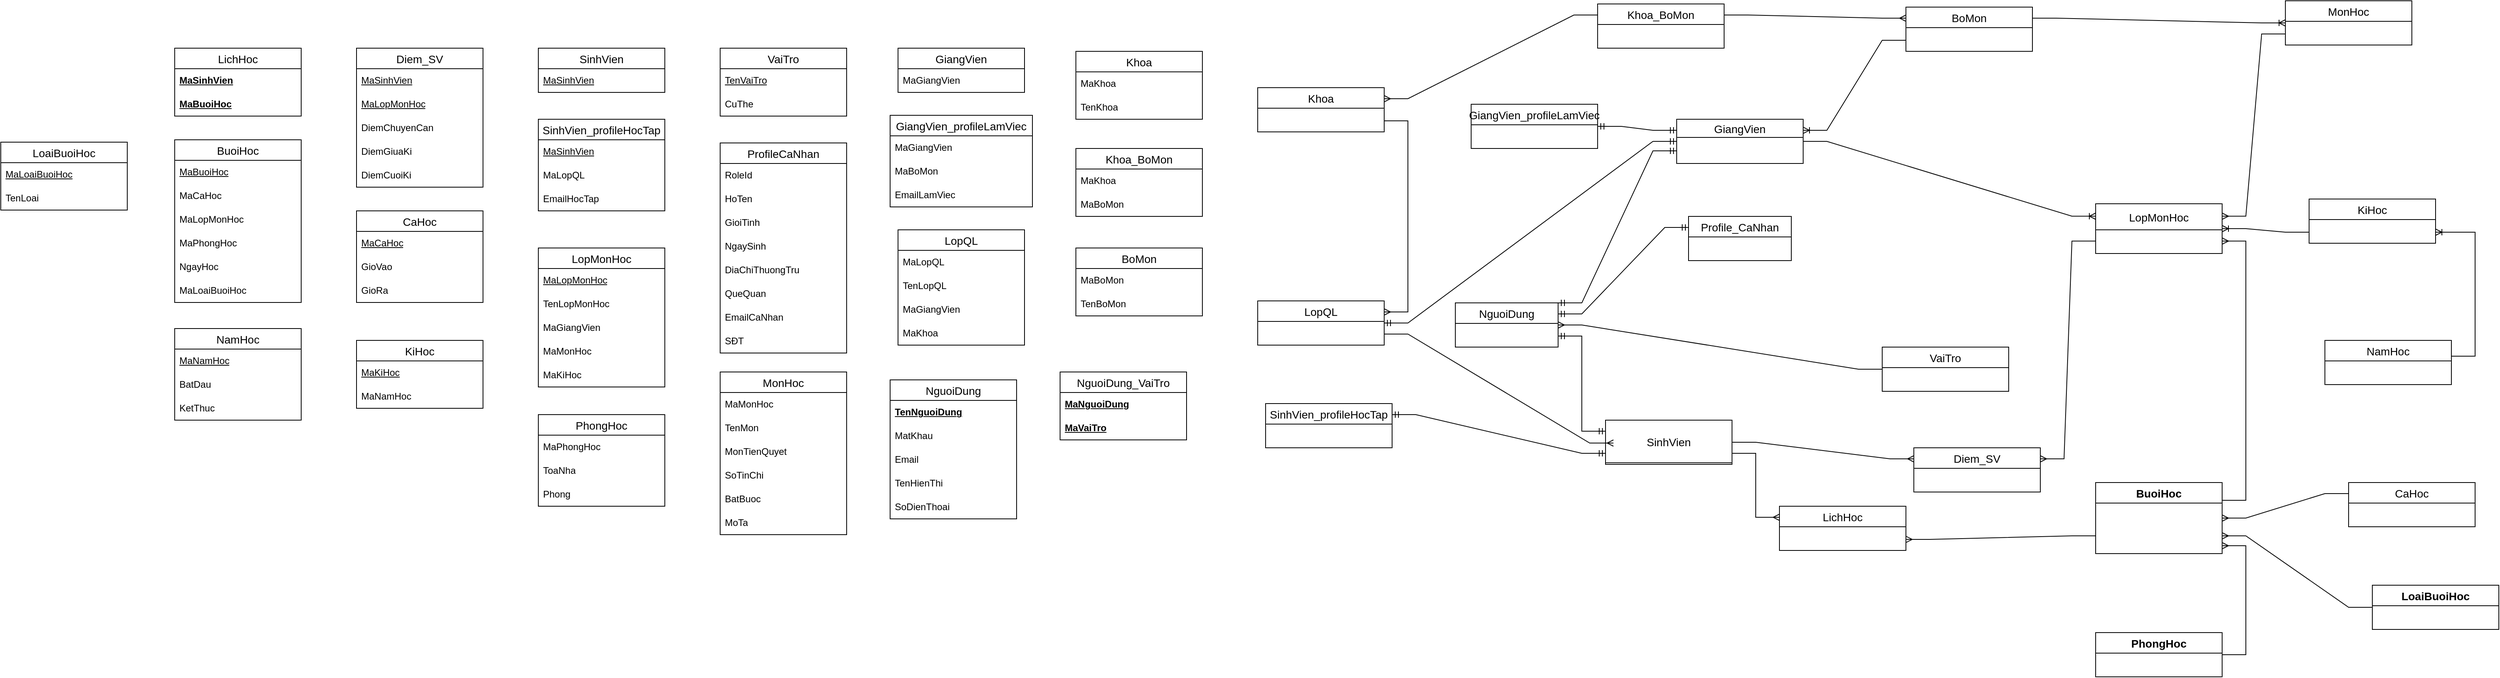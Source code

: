 <mxfile>
    <diagram id="gpmllDQAspMKqXwLJ95X" name="Trang-1">
        <mxGraphModel dx="3008" dy="920" grid="1" gridSize="10" guides="1" tooltips="1" connect="1" arrows="1" fold="1" page="0" pageScale="1" pageWidth="827" pageHeight="583" background="none" math="0" shadow="0">
            <root>
                <mxCell id="0"/>
                <mxCell id="1" parent="0"/>
                <mxCell id="4SsZMgTLxZ8O10cW9mSe-1" value="SinhVien" style="swimlane;fontStyle=0;childLayout=stackLayout;horizontal=1;startSize=54;horizontalStack=0;resizeParent=1;resizeParentMax=0;resizeLast=0;collapsible=1;marginBottom=0;align=center;fontSize=14;" parent="1" vertex="1">
                    <mxGeometry x="450" y="291" width="160" height="56" as="geometry"/>
                </mxCell>
                <mxCell id="4SsZMgTLxZ8O10cW9mSe-5" value="LopQL" style="swimlane;fontStyle=0;childLayout=stackLayout;horizontal=1;startSize=26;horizontalStack=0;resizeParent=1;resizeParentMax=0;resizeLast=0;collapsible=1;marginBottom=0;align=center;fontSize=14;" parent="1" vertex="1">
                    <mxGeometry x="10" y="140" width="160" height="56" as="geometry"/>
                </mxCell>
                <mxCell id="4SsZMgTLxZ8O10cW9mSe-17" value="GiangVien" style="swimlane;fontStyle=0;childLayout=stackLayout;horizontal=1;startSize=23;horizontalStack=0;resizeParent=1;resizeParentMax=0;resizeLast=0;collapsible=1;marginBottom=0;align=center;fontSize=14;" parent="1" vertex="1">
                    <mxGeometry x="540" y="-90" width="160" height="56" as="geometry"/>
                </mxCell>
                <mxCell id="4SsZMgTLxZ8O10cW9mSe-29" value="MonHoc" style="swimlane;fontStyle=0;childLayout=stackLayout;horizontal=1;startSize=26;horizontalStack=0;resizeParent=1;resizeParentMax=0;resizeLast=0;collapsible=1;marginBottom=0;align=center;fontSize=14;" parent="1" vertex="1">
                    <mxGeometry x="1310" y="-240" width="160" height="56" as="geometry"/>
                </mxCell>
                <mxCell id="4SsZMgTLxZ8O10cW9mSe-33" value="Khoa" style="swimlane;fontStyle=0;childLayout=stackLayout;horizontal=1;startSize=26;horizontalStack=0;resizeParent=1;resizeParentMax=0;resizeLast=0;collapsible=1;marginBottom=0;align=center;fontSize=14;" parent="1" vertex="1">
                    <mxGeometry x="10" y="-130" width="160" height="56" as="geometry"/>
                </mxCell>
                <mxCell id="4SsZMgTLxZ8O10cW9mSe-55" value="" style="edgeStyle=entityRelationEdgeStyle;fontSize=12;html=1;endArrow=ERmany;rounded=0;exitX=1;exitY=0.75;exitDx=0;exitDy=0;" parent="1" source="4SsZMgTLxZ8O10cW9mSe-5" edge="1">
                    <mxGeometry width="100" height="100" relative="1" as="geometry">
                        <mxPoint x="630" y="610" as="sourcePoint"/>
                        <mxPoint x="460" y="320" as="targetPoint"/>
                    </mxGeometry>
                </mxCell>
                <mxCell id="4SsZMgTLxZ8O10cW9mSe-57" value="" style="edgeStyle=entityRelationEdgeStyle;fontSize=12;html=1;endArrow=ERmany;rounded=0;entryX=1;entryY=0.25;entryDx=0;entryDy=0;exitX=1;exitY=0.75;exitDx=0;exitDy=0;" parent="1" source="4SsZMgTLxZ8O10cW9mSe-33" target="4SsZMgTLxZ8O10cW9mSe-5" edge="1">
                    <mxGeometry width="100" height="100" relative="1" as="geometry">
                        <mxPoint x="310" y="-60" as="sourcePoint"/>
                        <mxPoint x="160" y="140" as="targetPoint"/>
                    </mxGeometry>
                </mxCell>
                <mxCell id="4SsZMgTLxZ8O10cW9mSe-60" value="" style="edgeStyle=entityRelationEdgeStyle;fontSize=12;html=1;endArrow=ERmany;startArrow=none;rounded=0;exitX=0;exitY=0.75;exitDx=0;exitDy=0;entryX=1;entryY=0.25;entryDx=0;entryDy=0;" parent="1" source="4SsZMgTLxZ8O10cW9mSe-25" target="4SsZMgTLxZ8O10cW9mSe-13" edge="1">
                    <mxGeometry width="100" height="100" relative="1" as="geometry">
                        <mxPoint x="1250" y="115" as="sourcePoint"/>
                        <mxPoint x="1200" y="65" as="targetPoint"/>
                    </mxGeometry>
                </mxCell>
                <mxCell id="4SsZMgTLxZ8O10cW9mSe-13" value="Diem_SV" style="swimlane;fontStyle=0;childLayout=stackLayout;horizontal=1;startSize=26;horizontalStack=0;resizeParent=1;resizeParentMax=0;resizeLast=0;collapsible=1;marginBottom=0;align=center;fontSize=14;" parent="1" vertex="1">
                    <mxGeometry x="840" y="326" width="160" height="56" as="geometry"/>
                </mxCell>
                <mxCell id="4SsZMgTLxZ8O10cW9mSe-61" value="" style="edgeStyle=entityRelationEdgeStyle;fontSize=12;html=1;endArrow=none;startArrow=ERmany;rounded=0;entryX=1;entryY=0.5;entryDx=0;entryDy=0;exitX=0;exitY=0.25;exitDx=0;exitDy=0;" parent="1" source="4SsZMgTLxZ8O10cW9mSe-13" target="4SsZMgTLxZ8O10cW9mSe-1" edge="1">
                    <mxGeometry width="100" height="100" relative="1" as="geometry">
                        <mxPoint x="830" y="170" as="sourcePoint"/>
                        <mxPoint x="840" y="260" as="targetPoint"/>
                    </mxGeometry>
                </mxCell>
                <mxCell id="4SsZMgTLxZ8O10cW9mSe-25" value="LopMonHoc" style="swimlane;fontStyle=0;childLayout=stackLayout;horizontal=1;startSize=33;horizontalStack=0;resizeParent=1;resizeParentMax=0;resizeLast=0;collapsible=1;marginBottom=0;align=center;fontSize=14;" parent="1" vertex="1">
                    <mxGeometry x="1070" y="17" width="160" height="63" as="geometry"/>
                </mxCell>
                <mxCell id="IPNd9HAaYlTSPgfFk1F9-12" value="" style="edgeStyle=entityRelationEdgeStyle;fontSize=12;html=1;endArrow=ERmany;rounded=0;entryX=1;entryY=0.25;entryDx=0;entryDy=0;exitX=0;exitY=0.75;exitDx=0;exitDy=0;" parent="1" source="4SsZMgTLxZ8O10cW9mSe-29" target="4SsZMgTLxZ8O10cW9mSe-25" edge="1">
                    <mxGeometry width="100" height="100" relative="1" as="geometry">
                        <mxPoint x="1330" y="-35" as="sourcePoint"/>
                        <mxPoint x="700" y="387" as="targetPoint"/>
                    </mxGeometry>
                </mxCell>
                <mxCell id="OzTD0nl0_n_8iIr1YIXg-2" value="" style="edgeStyle=entityRelationEdgeStyle;fontSize=12;html=1;endArrow=ERmandOne;startArrow=ERmandOne;rounded=0;entryX=0;entryY=0.5;entryDx=0;entryDy=0;exitX=1;exitY=0.5;exitDx=0;exitDy=0;" parent="1" source="4SsZMgTLxZ8O10cW9mSe-5" target="4SsZMgTLxZ8O10cW9mSe-17" edge="1">
                    <mxGeometry width="100" height="100" relative="1" as="geometry">
                        <mxPoint x="670" y="190" as="sourcePoint"/>
                        <mxPoint x="770" y="90" as="targetPoint"/>
                    </mxGeometry>
                </mxCell>
                <mxCell id="OzTD0nl0_n_8iIr1YIXg-5" value="" style="edgeStyle=entityRelationEdgeStyle;fontSize=12;html=1;endArrow=ERmany;rounded=0;exitX=0;exitY=0.25;exitDx=0;exitDy=0;entryX=1;entryY=0.25;entryDx=0;entryDy=0;" parent="1" source="6" target="4SsZMgTLxZ8O10cW9mSe-33" edge="1">
                    <mxGeometry width="100" height="100" relative="1" as="geometry">
                        <mxPoint x="800" y="-46" as="sourcePoint"/>
                        <mxPoint x="400" y="-150" as="targetPoint"/>
                    </mxGeometry>
                </mxCell>
                <mxCell id="2" value="BoMon" style="swimlane;fontStyle=0;childLayout=stackLayout;horizontal=1;startSize=26;horizontalStack=0;resizeParent=1;resizeParentMax=0;resizeLast=0;collapsible=1;marginBottom=0;align=center;fontSize=14;" parent="1" vertex="1">
                    <mxGeometry x="830" y="-232" width="160" height="56" as="geometry"/>
                </mxCell>
                <mxCell id="3" value="" style="edgeStyle=entityRelationEdgeStyle;fontSize=12;html=1;endArrow=ERoneToMany;rounded=0;entryX=1;entryY=0.25;entryDx=0;entryDy=0;exitX=0;exitY=0.75;exitDx=0;exitDy=0;" parent="1" source="2" target="4SsZMgTLxZ8O10cW9mSe-17" edge="1">
                    <mxGeometry width="100" height="100" relative="1" as="geometry">
                        <mxPoint x="340" y="-82" as="sourcePoint"/>
                        <mxPoint x="640" y="118" as="targetPoint"/>
                    </mxGeometry>
                </mxCell>
                <mxCell id="4" value="" style="edgeStyle=entityRelationEdgeStyle;fontSize=12;html=1;endArrow=ERoneToMany;rounded=0;entryX=0;entryY=0.5;entryDx=0;entryDy=0;exitX=1;exitY=0.25;exitDx=0;exitDy=0;" parent="1" source="2" target="4SsZMgTLxZ8O10cW9mSe-29" edge="1">
                    <mxGeometry width="100" height="100" relative="1" as="geometry">
                        <mxPoint x="860" y="11" as="sourcePoint"/>
                        <mxPoint x="860" y="123" as="targetPoint"/>
                    </mxGeometry>
                </mxCell>
                <mxCell id="5" value="" style="edgeStyle=entityRelationEdgeStyle;fontSize=12;html=1;endArrow=ERoneToMany;rounded=0;entryX=0;entryY=0.25;entryDx=0;entryDy=0;exitX=1;exitY=0.5;exitDx=0;exitDy=0;" parent="1" source="4SsZMgTLxZ8O10cW9mSe-17" target="4SsZMgTLxZ8O10cW9mSe-25" edge="1">
                    <mxGeometry width="100" height="100" relative="1" as="geometry">
                        <mxPoint x="610" y="38" as="sourcePoint"/>
                        <mxPoint x="800" y="118" as="targetPoint"/>
                    </mxGeometry>
                </mxCell>
                <mxCell id="6" value="Khoa_BoMon" style="swimlane;fontStyle=0;childLayout=stackLayout;horizontal=1;startSize=26;horizontalStack=0;resizeParent=1;resizeParentMax=0;resizeLast=0;collapsible=1;marginBottom=0;align=center;fontSize=14;" parent="1" vertex="1">
                    <mxGeometry x="440" y="-236" width="160" height="56" as="geometry"/>
                </mxCell>
                <mxCell id="7" value="" style="edgeStyle=entityRelationEdgeStyle;fontSize=12;html=1;endArrow=ERmany;rounded=0;exitX=1;exitY=0.25;exitDx=0;exitDy=0;entryX=0;entryY=0.25;entryDx=0;entryDy=0;" parent="1" source="6" target="2" edge="1">
                    <mxGeometry width="100" height="100" relative="1" as="geometry">
                        <mxPoint x="430" y="-90" as="sourcePoint"/>
                        <mxPoint x="340" y="-96" as="targetPoint"/>
                    </mxGeometry>
                </mxCell>
                <mxCell id="DqWMti0CWNS_tlZsJM5I-10" value="Khoa" style="swimlane;fontStyle=0;childLayout=stackLayout;horizontal=1;startSize=26;horizontalStack=0;resizeParent=1;resizeParentMax=0;resizeLast=0;collapsible=1;marginBottom=0;align=center;fontSize=14;" parent="1" vertex="1">
                    <mxGeometry x="-220" y="-176" width="160" height="86" as="geometry"/>
                </mxCell>
                <mxCell id="DqWMti0CWNS_tlZsJM5I-14" value="MaKhoa" style="text;strokeColor=none;fillColor=none;align=left;verticalAlign=middle;spacingLeft=4;spacingRight=4;overflow=hidden;points=[[0,0.5],[1,0.5]];portConstraint=eastwest;rotatable=0;whiteSpace=wrap;html=1;" parent="DqWMti0CWNS_tlZsJM5I-10" vertex="1">
                    <mxGeometry y="26" width="160" height="30" as="geometry"/>
                </mxCell>
                <mxCell id="DqWMti0CWNS_tlZsJM5I-17" value="TenKhoa" style="text;strokeColor=none;fillColor=none;align=left;verticalAlign=middle;spacingLeft=4;spacingRight=4;overflow=hidden;points=[[0,0.5],[1,0.5]];portConstraint=eastwest;rotatable=0;whiteSpace=wrap;html=1;" parent="DqWMti0CWNS_tlZsJM5I-10" vertex="1">
                    <mxGeometry y="56" width="160" height="30" as="geometry"/>
                </mxCell>
                <mxCell id="DqWMti0CWNS_tlZsJM5I-18" value="LopQL" style="swimlane;fontStyle=0;childLayout=stackLayout;horizontal=1;startSize=26;horizontalStack=0;resizeParent=1;resizeParentMax=0;resizeLast=0;collapsible=1;marginBottom=0;align=center;fontSize=14;" parent="1" vertex="1">
                    <mxGeometry x="-445" y="50" width="160" height="146" as="geometry"/>
                </mxCell>
                <mxCell id="DqWMti0CWNS_tlZsJM5I-23" value="MaLopQL" style="text;strokeColor=none;fillColor=none;align=left;verticalAlign=middle;spacingLeft=4;spacingRight=4;overflow=hidden;points=[[0,0.5],[1,0.5]];portConstraint=eastwest;rotatable=0;whiteSpace=wrap;html=1;" parent="DqWMti0CWNS_tlZsJM5I-18" vertex="1">
                    <mxGeometry y="26" width="160" height="30" as="geometry"/>
                </mxCell>
                <mxCell id="DqWMti0CWNS_tlZsJM5I-22" value="TenLopQL" style="text;strokeColor=none;fillColor=none;align=left;verticalAlign=middle;spacingLeft=4;spacingRight=4;overflow=hidden;points=[[0,0.5],[1,0.5]];portConstraint=eastwest;rotatable=0;whiteSpace=wrap;html=1;" parent="DqWMti0CWNS_tlZsJM5I-18" vertex="1">
                    <mxGeometry y="56" width="160" height="30" as="geometry"/>
                </mxCell>
                <mxCell id="DqWMti0CWNS_tlZsJM5I-21" value="MaGiangVien" style="text;strokeColor=none;fillColor=none;align=left;verticalAlign=middle;spacingLeft=4;spacingRight=4;overflow=hidden;points=[[0,0.5],[1,0.5]];portConstraint=eastwest;rotatable=0;whiteSpace=wrap;html=1;" parent="DqWMti0CWNS_tlZsJM5I-18" vertex="1">
                    <mxGeometry y="86" width="160" height="30" as="geometry"/>
                </mxCell>
                <mxCell id="DqWMti0CWNS_tlZsJM5I-20" value="MaKhoa" style="text;strokeColor=none;fillColor=none;align=left;verticalAlign=middle;spacingLeft=4;spacingRight=4;overflow=hidden;points=[[0,0.5],[1,0.5]];portConstraint=eastwest;rotatable=0;whiteSpace=wrap;html=1;" parent="DqWMti0CWNS_tlZsJM5I-18" vertex="1">
                    <mxGeometry y="116" width="160" height="30" as="geometry"/>
                </mxCell>
                <mxCell id="DqWMti0CWNS_tlZsJM5I-24" value="GiangVien" style="swimlane;fontStyle=0;childLayout=stackLayout;horizontal=1;startSize=26;horizontalStack=0;resizeParent=1;resizeParentMax=0;resizeLast=0;collapsible=1;marginBottom=0;align=center;fontSize=14;" parent="1" vertex="1">
                    <mxGeometry x="-445" y="-180" width="160" height="56" as="geometry"/>
                </mxCell>
                <mxCell id="DqWMti0CWNS_tlZsJM5I-19" value="MaGiangVien" style="text;strokeColor=none;fillColor=none;align=left;verticalAlign=middle;spacingLeft=4;spacingRight=4;overflow=hidden;points=[[0,0.5],[1,0.5]];portConstraint=eastwest;rotatable=0;whiteSpace=wrap;html=1;" parent="DqWMti0CWNS_tlZsJM5I-24" vertex="1">
                    <mxGeometry y="26" width="160" height="30" as="geometry"/>
                </mxCell>
                <mxCell id="DqWMti0CWNS_tlZsJM5I-35" value="GiangVien_profileLamViec" style="swimlane;fontStyle=0;childLayout=stackLayout;horizontal=1;startSize=26;horizontalStack=0;resizeParent=1;resizeParentMax=0;resizeLast=0;collapsible=1;marginBottom=0;align=center;fontSize=14;" parent="1" vertex="1">
                    <mxGeometry x="-455" y="-95" width="180" height="116" as="geometry"/>
                </mxCell>
                <mxCell id="DqWMti0CWNS_tlZsJM5I-36" value="MaGiangVien" style="text;strokeColor=none;fillColor=none;align=left;verticalAlign=middle;spacingLeft=4;spacingRight=4;overflow=hidden;points=[[0,0.5],[1,0.5]];portConstraint=eastwest;rotatable=0;whiteSpace=wrap;html=1;" parent="DqWMti0CWNS_tlZsJM5I-35" vertex="1">
                    <mxGeometry y="26" width="180" height="30" as="geometry"/>
                </mxCell>
                <mxCell id="DqWMti0CWNS_tlZsJM5I-41" value="MaBoMon" style="text;strokeColor=none;fillColor=none;align=left;verticalAlign=middle;spacingLeft=4;spacingRight=4;overflow=hidden;points=[[0,0.5],[1,0.5]];portConstraint=eastwest;rotatable=0;whiteSpace=wrap;html=1;" parent="DqWMti0CWNS_tlZsJM5I-35" vertex="1">
                    <mxGeometry y="56" width="180" height="30" as="geometry"/>
                </mxCell>
                <mxCell id="DqWMti0CWNS_tlZsJM5I-69" value="EmailLamViec" style="text;strokeColor=none;fillColor=none;align=left;verticalAlign=middle;spacingLeft=4;spacingRight=4;overflow=hidden;points=[[0,0.5],[1,0.5]];portConstraint=eastwest;rotatable=0;whiteSpace=wrap;html=1;" parent="DqWMti0CWNS_tlZsJM5I-35" vertex="1">
                    <mxGeometry y="86" width="180" height="30" as="geometry"/>
                </mxCell>
                <mxCell id="DqWMti0CWNS_tlZsJM5I-42" value="Khoa_BoMon" style="swimlane;fontStyle=0;childLayout=stackLayout;horizontal=1;startSize=26;horizontalStack=0;resizeParent=1;resizeParentMax=0;resizeLast=0;collapsible=1;marginBottom=0;align=center;fontSize=14;" parent="1" vertex="1">
                    <mxGeometry x="-220" y="-53" width="160" height="86" as="geometry"/>
                </mxCell>
                <mxCell id="DqWMti0CWNS_tlZsJM5I-26" value="MaKhoa" style="text;strokeColor=none;fillColor=none;align=left;verticalAlign=middle;spacingLeft=4;spacingRight=4;overflow=hidden;points=[[0,0.5],[1,0.5]];portConstraint=eastwest;rotatable=0;whiteSpace=wrap;html=1;" parent="DqWMti0CWNS_tlZsJM5I-42" vertex="1">
                    <mxGeometry y="26" width="160" height="30" as="geometry"/>
                </mxCell>
                <mxCell id="DqWMti0CWNS_tlZsJM5I-40" value="MaBoMon" style="text;strokeColor=none;fillColor=none;align=left;verticalAlign=middle;spacingLeft=4;spacingRight=4;overflow=hidden;points=[[0,0.5],[1,0.5]];portConstraint=eastwest;rotatable=0;whiteSpace=wrap;html=1;" parent="DqWMti0CWNS_tlZsJM5I-42" vertex="1">
                    <mxGeometry y="56" width="160" height="30" as="geometry"/>
                </mxCell>
                <mxCell id="DqWMti0CWNS_tlZsJM5I-43" value="SinhVien" style="swimlane;fontStyle=0;childLayout=stackLayout;horizontal=1;startSize=26;horizontalStack=0;resizeParent=1;resizeParentMax=0;resizeLast=0;collapsible=1;marginBottom=0;align=center;fontSize=14;" parent="1" vertex="1">
                    <mxGeometry x="-900" y="-180" width="160" height="56" as="geometry"/>
                </mxCell>
                <mxCell id="DqWMti0CWNS_tlZsJM5I-64" value="&lt;u&gt;MaSinhVien&lt;/u&gt;" style="text;strokeColor=none;fillColor=none;align=left;verticalAlign=middle;spacingLeft=4;spacingRight=4;overflow=hidden;points=[[0,0.5],[1,0.5]];portConstraint=eastwest;rotatable=0;whiteSpace=wrap;html=1;" parent="DqWMti0CWNS_tlZsJM5I-43" vertex="1">
                    <mxGeometry y="26" width="160" height="30" as="geometry"/>
                </mxCell>
                <mxCell id="DqWMti0CWNS_tlZsJM5I-45" value="SinhVien_profileHocTap" style="swimlane;fontStyle=0;childLayout=stackLayout;horizontal=1;startSize=26;horizontalStack=0;resizeParent=1;resizeParentMax=0;resizeLast=0;collapsible=1;marginBottom=0;align=center;fontSize=14;" parent="1" vertex="1">
                    <mxGeometry x="20" y="270" width="160" height="56" as="geometry"/>
                </mxCell>
                <mxCell id="DqWMti0CWNS_tlZsJM5I-46" value="ProfileCaNhan" style="swimlane;fontStyle=0;childLayout=stackLayout;horizontal=1;startSize=26;horizontalStack=0;resizeParent=1;resizeParentMax=0;resizeLast=0;collapsible=1;marginBottom=0;align=center;fontSize=14;" parent="1" vertex="1">
                    <mxGeometry x="-670" y="-60" width="160" height="266" as="geometry"/>
                </mxCell>
                <mxCell id="DqWMti0CWNS_tlZsJM5I-39" value="RoleId" style="text;strokeColor=none;fillColor=none;align=left;verticalAlign=middle;spacingLeft=4;spacingRight=4;overflow=hidden;points=[[0,0.5],[1,0.5]];portConstraint=eastwest;rotatable=0;whiteSpace=wrap;html=1;" parent="DqWMti0CWNS_tlZsJM5I-46" vertex="1">
                    <mxGeometry y="26" width="160" height="30" as="geometry"/>
                </mxCell>
                <mxCell id="DqWMti0CWNS_tlZsJM5I-38" value="HoTen" style="text;strokeColor=none;fillColor=none;align=left;verticalAlign=middle;spacingLeft=4;spacingRight=4;overflow=hidden;points=[[0,0.5],[1,0.5]];portConstraint=eastwest;rotatable=0;whiteSpace=wrap;html=1;" parent="DqWMti0CWNS_tlZsJM5I-46" vertex="1">
                    <mxGeometry y="56" width="160" height="30" as="geometry"/>
                </mxCell>
                <mxCell id="DqWMti0CWNS_tlZsJM5I-37" value="GioiTinh" style="text;strokeColor=none;fillColor=none;align=left;verticalAlign=middle;spacingLeft=4;spacingRight=4;overflow=hidden;points=[[0,0.5],[1,0.5]];portConstraint=eastwest;rotatable=0;whiteSpace=wrap;html=1;" parent="DqWMti0CWNS_tlZsJM5I-46" vertex="1">
                    <mxGeometry y="86" width="160" height="30" as="geometry"/>
                </mxCell>
                <mxCell id="DqWMti0CWNS_tlZsJM5I-60" value="NgaySinh" style="text;strokeColor=none;fillColor=none;align=left;verticalAlign=middle;spacingLeft=4;spacingRight=4;overflow=hidden;points=[[0,0.5],[1,0.5]];portConstraint=eastwest;rotatable=0;whiteSpace=wrap;html=1;" parent="DqWMti0CWNS_tlZsJM5I-46" vertex="1">
                    <mxGeometry y="116" width="160" height="30" as="geometry"/>
                </mxCell>
                <mxCell id="DqWMti0CWNS_tlZsJM5I-65" value="DiaChiThuongTru" style="text;strokeColor=none;fillColor=none;align=left;verticalAlign=middle;spacingLeft=4;spacingRight=4;overflow=hidden;points=[[0,0.5],[1,0.5]];portConstraint=eastwest;rotatable=0;whiteSpace=wrap;html=1;" parent="DqWMti0CWNS_tlZsJM5I-46" vertex="1">
                    <mxGeometry y="146" width="160" height="30" as="geometry"/>
                </mxCell>
                <mxCell id="DqWMti0CWNS_tlZsJM5I-66" value="QueQuan" style="text;strokeColor=none;fillColor=none;align=left;verticalAlign=middle;spacingLeft=4;spacingRight=4;overflow=hidden;points=[[0,0.5],[1,0.5]];portConstraint=eastwest;rotatable=0;whiteSpace=wrap;html=1;" parent="DqWMti0CWNS_tlZsJM5I-46" vertex="1">
                    <mxGeometry y="176" width="160" height="30" as="geometry"/>
                </mxCell>
                <mxCell id="DqWMti0CWNS_tlZsJM5I-67" value="EmailCaNhan" style="text;strokeColor=none;fillColor=none;align=left;verticalAlign=middle;spacingLeft=4;spacingRight=4;overflow=hidden;points=[[0,0.5],[1,0.5]];portConstraint=eastwest;rotatable=0;whiteSpace=wrap;html=1;" parent="DqWMti0CWNS_tlZsJM5I-46" vertex="1">
                    <mxGeometry y="206" width="160" height="30" as="geometry"/>
                </mxCell>
                <mxCell id="DqWMti0CWNS_tlZsJM5I-68" value="SĐT" style="text;strokeColor=none;fillColor=none;align=left;verticalAlign=middle;spacingLeft=4;spacingRight=4;overflow=hidden;points=[[0,0.5],[1,0.5]];portConstraint=eastwest;rotatable=0;whiteSpace=wrap;html=1;" parent="DqWMti0CWNS_tlZsJM5I-46" vertex="1">
                    <mxGeometry y="236" width="160" height="30" as="geometry"/>
                </mxCell>
                <mxCell id="DqWMti0CWNS_tlZsJM5I-47" value="SinhVien_profileHocTap" style="swimlane;fontStyle=0;childLayout=stackLayout;horizontal=1;startSize=26;horizontalStack=0;resizeParent=1;resizeParentMax=0;resizeLast=0;collapsible=1;marginBottom=0;align=center;fontSize=14;" parent="1" vertex="1">
                    <mxGeometry x="-900" y="-90" width="160" height="116" as="geometry"/>
                </mxCell>
                <mxCell id="DqWMti0CWNS_tlZsJM5I-63" value="&lt;u&gt;MaSinhVien&lt;/u&gt;" style="text;strokeColor=none;fillColor=none;align=left;verticalAlign=middle;spacingLeft=4;spacingRight=4;overflow=hidden;points=[[0,0.5],[1,0.5]];portConstraint=eastwest;rotatable=0;whiteSpace=wrap;html=1;" parent="DqWMti0CWNS_tlZsJM5I-47" vertex="1">
                    <mxGeometry y="26" width="160" height="30" as="geometry"/>
                </mxCell>
                <mxCell id="DqWMti0CWNS_tlZsJM5I-70" value="MaLopQL" style="text;strokeColor=none;fillColor=none;align=left;verticalAlign=middle;spacingLeft=4;spacingRight=4;overflow=hidden;points=[[0,0.5],[1,0.5]];portConstraint=eastwest;rotatable=0;whiteSpace=wrap;html=1;" parent="DqWMti0CWNS_tlZsJM5I-47" vertex="1">
                    <mxGeometry y="56" width="160" height="30" as="geometry"/>
                </mxCell>
                <mxCell id="DqWMti0CWNS_tlZsJM5I-61" value="EmailHocTap" style="text;strokeColor=none;fillColor=none;align=left;verticalAlign=middle;spacingLeft=4;spacingRight=4;overflow=hidden;points=[[0,0.5],[1,0.5]];portConstraint=eastwest;rotatable=0;whiteSpace=wrap;html=1;" parent="DqWMti0CWNS_tlZsJM5I-47" vertex="1">
                    <mxGeometry y="86" width="160" height="30" as="geometry"/>
                </mxCell>
                <mxCell id="DqWMti0CWNS_tlZsJM5I-71" value="VaiTro" style="swimlane;fontStyle=0;childLayout=stackLayout;horizontal=1;startSize=26;horizontalStack=0;resizeParent=1;resizeParentMax=0;resizeLast=0;collapsible=1;marginBottom=0;align=center;fontSize=14;" parent="1" vertex="1">
                    <mxGeometry x="-670" y="-180" width="160" height="86" as="geometry"/>
                </mxCell>
                <mxCell id="8" value="&lt;u&gt;TenVaiTro&lt;/u&gt;" style="text;strokeColor=none;fillColor=none;align=left;verticalAlign=middle;spacingLeft=4;spacingRight=4;overflow=hidden;points=[[0,0.5],[1,0.5]];portConstraint=eastwest;rotatable=0;whiteSpace=wrap;html=1;" parent="DqWMti0CWNS_tlZsJM5I-71" vertex="1">
                    <mxGeometry y="26" width="160" height="30" as="geometry"/>
                </mxCell>
                <mxCell id="DqWMti0CWNS_tlZsJM5I-72" value="CuThe" style="text;strokeColor=none;fillColor=none;align=left;verticalAlign=middle;spacingLeft=4;spacingRight=4;overflow=hidden;points=[[0,0.5],[1,0.5]];portConstraint=eastwest;rotatable=0;whiteSpace=wrap;html=1;" parent="DqWMti0CWNS_tlZsJM5I-71" vertex="1">
                    <mxGeometry y="56" width="160" height="30" as="geometry"/>
                </mxCell>
                <mxCell id="9" value="GiangVien_profileLamViec" style="swimlane;fontStyle=0;childLayout=stackLayout;horizontal=1;startSize=26;horizontalStack=0;resizeParent=1;resizeParentMax=0;resizeLast=0;collapsible=1;marginBottom=0;align=center;fontSize=14;" parent="1" vertex="1">
                    <mxGeometry x="280" y="-109" width="160" height="56" as="geometry"/>
                </mxCell>
                <mxCell id="10" value="BoMon" style="swimlane;fontStyle=0;childLayout=stackLayout;horizontal=1;startSize=26;horizontalStack=0;resizeParent=1;resizeParentMax=0;resizeLast=0;collapsible=1;marginBottom=0;align=center;fontSize=14;" parent="1" vertex="1">
                    <mxGeometry x="-220" y="73" width="160" height="86" as="geometry"/>
                </mxCell>
                <mxCell id="11" value="MaBoMon" style="text;strokeColor=none;fillColor=none;align=left;verticalAlign=middle;spacingLeft=4;spacingRight=4;overflow=hidden;points=[[0,0.5],[1,0.5]];portConstraint=eastwest;rotatable=0;whiteSpace=wrap;html=1;" parent="10" vertex="1">
                    <mxGeometry y="26" width="160" height="30" as="geometry"/>
                </mxCell>
                <mxCell id="12" value="TenBoMon" style="text;strokeColor=none;fillColor=none;align=left;verticalAlign=middle;spacingLeft=4;spacingRight=4;overflow=hidden;points=[[0,0.5],[1,0.5]];portConstraint=eastwest;rotatable=0;whiteSpace=wrap;html=1;" parent="10" vertex="1">
                    <mxGeometry y="56" width="160" height="30" as="geometry"/>
                </mxCell>
                <mxCell id="13" value="LopMonHoc" style="swimlane;fontStyle=0;childLayout=stackLayout;horizontal=1;startSize=26;horizontalStack=0;resizeParent=1;resizeParentMax=0;resizeLast=0;collapsible=1;marginBottom=0;align=center;fontSize=14;" parent="1" vertex="1">
                    <mxGeometry x="-900" y="73" width="160" height="176" as="geometry"/>
                </mxCell>
                <mxCell id="14" value="&lt;u&gt;MaLopMonHoc&lt;/u&gt;" style="text;strokeColor=none;fillColor=none;align=left;verticalAlign=middle;spacingLeft=4;spacingRight=4;overflow=hidden;points=[[0,0.5],[1,0.5]];portConstraint=eastwest;rotatable=0;whiteSpace=wrap;html=1;" parent="13" vertex="1">
                    <mxGeometry y="26" width="160" height="30" as="geometry"/>
                </mxCell>
                <mxCell id="20" value="TenLopMonHoc" style="text;strokeColor=none;fillColor=none;align=left;verticalAlign=middle;spacingLeft=4;spacingRight=4;overflow=hidden;points=[[0,0.5],[1,0.5]];portConstraint=eastwest;rotatable=0;whiteSpace=wrap;html=1;" parent="13" vertex="1">
                    <mxGeometry y="56" width="160" height="30" as="geometry"/>
                </mxCell>
                <mxCell id="19" value="MaGiangVien" style="text;strokeColor=none;fillColor=none;align=left;verticalAlign=middle;spacingLeft=4;spacingRight=4;overflow=hidden;points=[[0,0.5],[1,0.5]];portConstraint=eastwest;rotatable=0;whiteSpace=wrap;html=1;" parent="13" vertex="1">
                    <mxGeometry y="86" width="160" height="30" as="geometry"/>
                </mxCell>
                <mxCell id="68" value="MaMonHoc" style="text;strokeColor=none;fillColor=none;align=left;verticalAlign=middle;spacingLeft=4;spacingRight=4;overflow=hidden;points=[[0,0.5],[1,0.5]];portConstraint=eastwest;rotatable=0;whiteSpace=wrap;html=1;" parent="13" vertex="1">
                    <mxGeometry y="116" width="160" height="30" as="geometry"/>
                </mxCell>
                <mxCell id="17" value="MaKiHoc" style="text;strokeColor=none;fillColor=none;align=left;verticalAlign=middle;spacingLeft=4;spacingRight=4;overflow=hidden;points=[[0,0.5],[1,0.5]];portConstraint=eastwest;rotatable=0;whiteSpace=wrap;html=1;" parent="13" vertex="1">
                    <mxGeometry y="146" width="160" height="30" as="geometry"/>
                </mxCell>
                <mxCell id="18" value="MonHoc" style="swimlane;fontStyle=0;childLayout=stackLayout;horizontal=1;startSize=26;horizontalStack=0;resizeParent=1;resizeParentMax=0;resizeLast=0;collapsible=1;marginBottom=0;align=center;fontSize=14;" parent="1" vertex="1">
                    <mxGeometry x="-670" y="230" width="160" height="206" as="geometry"/>
                </mxCell>
                <mxCell id="21" value="MaMonHoc" style="text;strokeColor=none;fillColor=none;align=left;verticalAlign=middle;spacingLeft=4;spacingRight=4;overflow=hidden;points=[[0,0.5],[1,0.5]];portConstraint=eastwest;rotatable=0;whiteSpace=wrap;html=1;" parent="18" vertex="1">
                    <mxGeometry y="26" width="160" height="30" as="geometry"/>
                </mxCell>
                <mxCell id="24" value="TenMon" style="text;strokeColor=none;fillColor=none;align=left;verticalAlign=middle;spacingLeft=4;spacingRight=4;overflow=hidden;points=[[0,0.5],[1,0.5]];portConstraint=eastwest;rotatable=0;whiteSpace=wrap;html=1;" parent="18" vertex="1">
                    <mxGeometry y="56" width="160" height="30" as="geometry"/>
                </mxCell>
                <mxCell id="34" value="MonTienQuyet" style="text;strokeColor=none;fillColor=none;align=left;verticalAlign=middle;spacingLeft=4;spacingRight=4;overflow=hidden;points=[[0,0.5],[1,0.5]];portConstraint=eastwest;rotatable=0;whiteSpace=wrap;html=1;" parent="18" vertex="1">
                    <mxGeometry y="86" width="160" height="30" as="geometry"/>
                </mxCell>
                <mxCell id="29" value="SoTinChi" style="text;strokeColor=none;fillColor=none;align=left;verticalAlign=middle;spacingLeft=4;spacingRight=4;overflow=hidden;points=[[0,0.5],[1,0.5]];portConstraint=eastwest;rotatable=0;whiteSpace=wrap;html=1;" parent="18" vertex="1">
                    <mxGeometry y="116" width="160" height="30" as="geometry"/>
                </mxCell>
                <mxCell id="48" value="BatBuoc" style="text;strokeColor=none;fillColor=none;align=left;verticalAlign=middle;spacingLeft=4;spacingRight=4;overflow=hidden;points=[[0,0.5],[1,0.5]];portConstraint=eastwest;rotatable=0;whiteSpace=wrap;html=1;" parent="18" vertex="1">
                    <mxGeometry y="146" width="160" height="30" as="geometry"/>
                </mxCell>
                <mxCell id="63" value="MoTa" style="text;strokeColor=none;fillColor=none;align=left;verticalAlign=middle;spacingLeft=4;spacingRight=4;overflow=hidden;points=[[0,0.5],[1,0.5]];portConstraint=eastwest;rotatable=0;whiteSpace=wrap;html=1;" parent="18" vertex="1">
                    <mxGeometry y="176" width="160" height="30" as="geometry"/>
                </mxCell>
                <mxCell id="25" value="Diem_SV" style="swimlane;fontStyle=0;childLayout=stackLayout;horizontal=1;startSize=26;horizontalStack=0;resizeParent=1;resizeParentMax=0;resizeLast=0;collapsible=1;marginBottom=0;align=center;fontSize=14;" parent="1" vertex="1">
                    <mxGeometry x="-1130" y="-180" width="160" height="176" as="geometry"/>
                </mxCell>
                <mxCell id="16" value="&lt;u&gt;MaSinhVien&lt;/u&gt;" style="text;strokeColor=none;fillColor=none;align=left;verticalAlign=middle;spacingLeft=4;spacingRight=4;overflow=hidden;points=[[0,0.5],[1,0.5]];portConstraint=eastwest;rotatable=0;whiteSpace=wrap;html=1;" parent="25" vertex="1">
                    <mxGeometry y="26" width="160" height="30" as="geometry"/>
                </mxCell>
                <mxCell id="41" value="&lt;u&gt;MaLopMonHoc&lt;/u&gt;" style="text;strokeColor=none;fillColor=none;align=left;verticalAlign=middle;spacingLeft=4;spacingRight=4;overflow=hidden;points=[[0,0.5],[1,0.5]];portConstraint=eastwest;rotatable=0;whiteSpace=wrap;html=1;" parent="25" vertex="1">
                    <mxGeometry y="56" width="160" height="30" as="geometry"/>
                </mxCell>
                <mxCell id="15" value="DiemChuyenCan" style="text;strokeColor=none;fillColor=none;align=left;verticalAlign=middle;spacingLeft=4;spacingRight=4;overflow=hidden;points=[[0,0.5],[1,0.5]];portConstraint=eastwest;rotatable=0;whiteSpace=wrap;html=1;" parent="25" vertex="1">
                    <mxGeometry y="86" width="160" height="30" as="geometry"/>
                </mxCell>
                <mxCell id="39" value="DiemGiuaKi" style="text;strokeColor=none;fillColor=none;align=left;verticalAlign=middle;spacingLeft=4;spacingRight=4;overflow=hidden;points=[[0,0.5],[1,0.5]];portConstraint=eastwest;rotatable=0;whiteSpace=wrap;html=1;" parent="25" vertex="1">
                    <mxGeometry y="116" width="160" height="30" as="geometry"/>
                </mxCell>
                <mxCell id="40" value="DiemCuoiKi" style="text;strokeColor=none;fillColor=none;align=left;verticalAlign=middle;spacingLeft=4;spacingRight=4;overflow=hidden;points=[[0,0.5],[1,0.5]];portConstraint=eastwest;rotatable=0;whiteSpace=wrap;html=1;" parent="25" vertex="1">
                    <mxGeometry y="146" width="160" height="30" as="geometry"/>
                </mxCell>
                <mxCell id="52" value="CaHoc" style="swimlane;fontStyle=0;childLayout=stackLayout;horizontal=1;startSize=26;horizontalStack=0;resizeParent=1;resizeParentMax=0;resizeLast=0;collapsible=1;marginBottom=0;align=center;fontSize=14;" parent="1" vertex="1">
                    <mxGeometry x="-1130" y="26" width="160" height="116" as="geometry"/>
                </mxCell>
                <mxCell id="53" value="&lt;u&gt;MaCaHoc&lt;/u&gt;" style="text;strokeColor=none;fillColor=none;align=left;verticalAlign=middle;spacingLeft=4;spacingRight=4;overflow=hidden;points=[[0,0.5],[1,0.5]];portConstraint=eastwest;rotatable=0;whiteSpace=wrap;html=1;" parent="52" vertex="1">
                    <mxGeometry y="26" width="160" height="30" as="geometry"/>
                </mxCell>
                <mxCell id="46" value="GioVao" style="text;strokeColor=none;fillColor=none;align=left;verticalAlign=middle;spacingLeft=4;spacingRight=4;overflow=hidden;points=[[0,0.5],[1,0.5]];portConstraint=eastwest;rotatable=0;whiteSpace=wrap;html=1;" parent="52" vertex="1">
                    <mxGeometry y="56" width="160" height="30" as="geometry"/>
                </mxCell>
                <mxCell id="62" value="GioRa" style="text;strokeColor=none;fillColor=none;align=left;verticalAlign=middle;spacingLeft=4;spacingRight=4;overflow=hidden;points=[[0,0.5],[1,0.5]];portConstraint=eastwest;rotatable=0;whiteSpace=wrap;html=1;" parent="52" vertex="1">
                    <mxGeometry y="86" width="160" height="30" as="geometry"/>
                </mxCell>
                <mxCell id="64" value="KiHoc" style="swimlane;fontStyle=0;childLayout=stackLayout;horizontal=1;startSize=26;horizontalStack=0;resizeParent=1;resizeParentMax=0;resizeLast=0;collapsible=1;marginBottom=0;align=center;fontSize=14;" parent="1" vertex="1">
                    <mxGeometry x="-1130" y="190" width="160" height="86" as="geometry"/>
                </mxCell>
                <mxCell id="65" value="&lt;u&gt;MaKiHoc&lt;/u&gt;" style="text;strokeColor=none;fillColor=none;align=left;verticalAlign=middle;spacingLeft=4;spacingRight=4;overflow=hidden;points=[[0,0.5],[1,0.5]];portConstraint=eastwest;rotatable=0;whiteSpace=wrap;html=1;" parent="64" vertex="1">
                    <mxGeometry y="26" width="160" height="30" as="geometry"/>
                </mxCell>
                <mxCell id="66" value="MaNamHoc" style="text;strokeColor=none;fillColor=none;align=left;verticalAlign=middle;spacingLeft=4;spacingRight=4;overflow=hidden;points=[[0,0.5],[1,0.5]];portConstraint=eastwest;rotatable=0;whiteSpace=wrap;html=1;" parent="64" vertex="1">
                    <mxGeometry y="56" width="160" height="30" as="geometry"/>
                </mxCell>
                <mxCell id="81" value="NamHoc" style="swimlane;fontStyle=0;childLayout=stackLayout;horizontal=1;startSize=26;horizontalStack=0;resizeParent=1;resizeParentMax=0;resizeLast=0;collapsible=1;marginBottom=0;align=center;fontSize=14;" parent="1" vertex="1">
                    <mxGeometry x="-1360" y="175" width="160" height="116" as="geometry"/>
                </mxCell>
                <mxCell id="82" value="&lt;u&gt;MaNamHoc&lt;/u&gt;" style="text;strokeColor=none;fillColor=none;align=left;verticalAlign=middle;spacingLeft=4;spacingRight=4;overflow=hidden;points=[[0,0.5],[1,0.5]];portConstraint=eastwest;rotatable=0;whiteSpace=wrap;html=1;" parent="81" vertex="1">
                    <mxGeometry y="26" width="160" height="30" as="geometry"/>
                </mxCell>
                <mxCell id="83" value="BatDau" style="text;strokeColor=none;fillColor=none;align=left;verticalAlign=middle;spacingLeft=4;spacingRight=4;overflow=hidden;points=[[0,0.5],[1,0.5]];portConstraint=eastwest;rotatable=0;whiteSpace=wrap;html=1;" parent="81" vertex="1">
                    <mxGeometry y="56" width="160" height="30" as="geometry"/>
                </mxCell>
                <mxCell id="84" value="KetThuc" style="text;strokeColor=none;fillColor=none;align=left;verticalAlign=middle;spacingLeft=4;spacingRight=4;overflow=hidden;points=[[0,0.5],[1,0.5]];portConstraint=eastwest;rotatable=0;whiteSpace=wrap;html=1;" parent="81" vertex="1">
                    <mxGeometry y="86" width="160" height="30" as="geometry"/>
                </mxCell>
                <mxCell id="92" value="PhongHoc" style="swimlane;fontStyle=0;childLayout=stackLayout;horizontal=1;startSize=26;horizontalStack=0;resizeParent=1;resizeParentMax=0;resizeLast=0;collapsible=1;marginBottom=0;align=center;fontSize=14;" parent="1" vertex="1">
                    <mxGeometry x="-900" y="284" width="160" height="116" as="geometry"/>
                </mxCell>
                <mxCell id="93" value="MaPhongHoc" style="text;strokeColor=none;fillColor=none;align=left;verticalAlign=middle;spacingLeft=4;spacingRight=4;overflow=hidden;points=[[0,0.5],[1,0.5]];portConstraint=eastwest;rotatable=0;whiteSpace=wrap;html=1;" parent="92" vertex="1">
                    <mxGeometry y="26" width="160" height="30" as="geometry"/>
                </mxCell>
                <mxCell id="94" value="ToaNha" style="text;strokeColor=none;fillColor=none;align=left;verticalAlign=middle;spacingLeft=4;spacingRight=4;overflow=hidden;points=[[0,0.5],[1,0.5]];portConstraint=eastwest;rotatable=0;whiteSpace=wrap;html=1;" parent="92" vertex="1">
                    <mxGeometry y="56" width="160" height="30" as="geometry"/>
                </mxCell>
                <mxCell id="95" value="Phong" style="text;strokeColor=none;fillColor=none;align=left;verticalAlign=middle;spacingLeft=4;spacingRight=4;overflow=hidden;points=[[0,0.5],[1,0.5]];portConstraint=eastwest;rotatable=0;whiteSpace=wrap;html=1;" parent="92" vertex="1">
                    <mxGeometry y="86" width="160" height="30" as="geometry"/>
                </mxCell>
                <mxCell id="96" value="BuoiHoc" style="swimlane;fontStyle=0;childLayout=stackLayout;horizontal=1;startSize=26;horizontalStack=0;resizeParent=1;resizeParentMax=0;resizeLast=0;collapsible=1;marginBottom=0;align=center;fontSize=14;" parent="1" vertex="1">
                    <mxGeometry x="-1360" y="-64" width="160" height="206" as="geometry"/>
                </mxCell>
                <mxCell id="104" value="&lt;u&gt;MaBuoiHoc&lt;/u&gt;" style="text;strokeColor=none;fillColor=none;align=left;verticalAlign=middle;spacingLeft=4;spacingRight=4;overflow=hidden;points=[[0,0.5],[1,0.5]];portConstraint=eastwest;rotatable=0;whiteSpace=wrap;html=1;" parent="96" vertex="1">
                    <mxGeometry y="26" width="160" height="30" as="geometry"/>
                </mxCell>
                <mxCell id="97" value="MaCaHoc" style="text;strokeColor=none;fillColor=none;align=left;verticalAlign=middle;spacingLeft=4;spacingRight=4;overflow=hidden;points=[[0,0.5],[1,0.5]];portConstraint=eastwest;rotatable=0;whiteSpace=wrap;html=1;" parent="96" vertex="1">
                    <mxGeometry y="56" width="160" height="30" as="geometry"/>
                </mxCell>
                <mxCell id="98" value="MaLopMonHoc" style="text;strokeColor=none;fillColor=none;align=left;verticalAlign=middle;spacingLeft=4;spacingRight=4;overflow=hidden;points=[[0,0.5],[1,0.5]];portConstraint=eastwest;rotatable=0;whiteSpace=wrap;html=1;" parent="96" vertex="1">
                    <mxGeometry y="86" width="160" height="30" as="geometry"/>
                </mxCell>
                <mxCell id="99" value="MaPhongHoc" style="text;strokeColor=none;fillColor=none;align=left;verticalAlign=middle;spacingLeft=4;spacingRight=4;overflow=hidden;points=[[0,0.5],[1,0.5]];portConstraint=eastwest;rotatable=0;whiteSpace=wrap;html=1;" parent="96" vertex="1">
                    <mxGeometry y="116" width="160" height="30" as="geometry"/>
                </mxCell>
                <mxCell id="100" value="NgayHoc" style="text;strokeColor=none;fillColor=none;align=left;verticalAlign=middle;spacingLeft=4;spacingRight=4;overflow=hidden;points=[[0,0.5],[1,0.5]];portConstraint=eastwest;rotatable=0;whiteSpace=wrap;html=1;" parent="96" vertex="1">
                    <mxGeometry y="146" width="160" height="30" as="geometry"/>
                </mxCell>
                <mxCell id="113" value="MaLoaiBuoiHoc" style="text;strokeColor=none;fillColor=none;align=left;verticalAlign=middle;spacingLeft=4;spacingRight=4;overflow=hidden;points=[[0,0.5],[1,0.5]];portConstraint=eastwest;rotatable=0;whiteSpace=wrap;html=1;" parent="96" vertex="1">
                    <mxGeometry y="176" width="160" height="30" as="geometry"/>
                </mxCell>
                <mxCell id="101" value="LichHoc" style="swimlane;fontStyle=0;childLayout=stackLayout;horizontal=1;startSize=26;horizontalStack=0;resizeParent=1;resizeParentMax=0;resizeLast=0;collapsible=1;marginBottom=0;align=center;fontSize=14;" parent="1" vertex="1">
                    <mxGeometry x="-1360" y="-180" width="160" height="86" as="geometry"/>
                </mxCell>
                <mxCell id="102" value="&lt;u&gt;&lt;b&gt;MaSinhVien&lt;/b&gt;&lt;/u&gt;" style="text;strokeColor=none;fillColor=none;align=left;verticalAlign=middle;spacingLeft=4;spacingRight=4;overflow=hidden;points=[[0,0.5],[1,0.5]];portConstraint=eastwest;rotatable=0;whiteSpace=wrap;html=1;" parent="101" vertex="1">
                    <mxGeometry y="26" width="160" height="30" as="geometry"/>
                </mxCell>
                <mxCell id="103" value="&lt;u&gt;&lt;b&gt;MaBuoiHoc&lt;/b&gt;&lt;/u&gt;" style="text;strokeColor=none;fillColor=none;align=left;verticalAlign=middle;spacingLeft=4;spacingRight=4;overflow=hidden;points=[[0,0.5],[1,0.5]];portConstraint=eastwest;rotatable=0;whiteSpace=wrap;html=1;" parent="101" vertex="1">
                    <mxGeometry y="56" width="160" height="30" as="geometry"/>
                </mxCell>
                <mxCell id="110" value="LoaiBuoiHoc" style="swimlane;fontStyle=0;childLayout=stackLayout;horizontal=1;startSize=26;horizontalStack=0;resizeParent=1;resizeParentMax=0;resizeLast=0;collapsible=1;marginBottom=0;align=center;fontSize=14;" parent="1" vertex="1">
                    <mxGeometry x="-1580" y="-61" width="160" height="86" as="geometry"/>
                </mxCell>
                <mxCell id="111" value="&lt;u&gt;MaLoaiBuoiHoc&lt;/u&gt;" style="text;strokeColor=none;fillColor=none;align=left;verticalAlign=middle;spacingLeft=4;spacingRight=4;overflow=hidden;points=[[0,0.5],[1,0.5]];portConstraint=eastwest;rotatable=0;whiteSpace=wrap;html=1;" parent="110" vertex="1">
                    <mxGeometry y="26" width="160" height="30" as="geometry"/>
                </mxCell>
                <mxCell id="112" value="TenLoai" style="text;strokeColor=none;fillColor=none;align=left;verticalAlign=middle;spacingLeft=4;spacingRight=4;overflow=hidden;points=[[0,0.5],[1,0.5]];portConstraint=eastwest;rotatable=0;whiteSpace=wrap;html=1;" parent="110" vertex="1">
                    <mxGeometry y="56" width="160" height="30" as="geometry"/>
                </mxCell>
                <mxCell id="114" value="VaiTro" style="swimlane;fontStyle=0;childLayout=stackLayout;horizontal=1;startSize=26;horizontalStack=0;resizeParent=1;resizeParentMax=0;resizeLast=0;collapsible=1;marginBottom=0;align=center;fontSize=14;" parent="1" vertex="1">
                    <mxGeometry x="800" y="198.5" width="160" height="56" as="geometry"/>
                </mxCell>
                <mxCell id="116" value="KiHoc" style="swimlane;fontStyle=0;childLayout=stackLayout;horizontal=1;startSize=26;horizontalStack=0;resizeParent=1;resizeParentMax=0;resizeLast=0;collapsible=1;marginBottom=0;align=center;fontSize=14;" parent="1" vertex="1">
                    <mxGeometry x="1340" y="11" width="160" height="56" as="geometry"/>
                </mxCell>
                <mxCell id="117" value="CaHoc" style="swimlane;fontStyle=0;childLayout=stackLayout;horizontal=1;startSize=26;horizontalStack=0;resizeParent=1;resizeParentMax=0;resizeLast=0;collapsible=1;marginBottom=0;align=center;fontSize=14;" parent="1" vertex="1">
                    <mxGeometry x="1390" y="370" width="160" height="56" as="geometry"/>
                </mxCell>
                <mxCell id="118" value="BuoiHoc" style="swimlane;fontStyle=1;childLayout=stackLayout;horizontal=1;startSize=26;horizontalStack=0;resizeParent=1;resizeParentMax=0;resizeLast=0;collapsible=1;marginBottom=0;align=center;fontSize=14;" parent="1" vertex="1">
                    <mxGeometry x="1070" y="370" width="160" height="90" as="geometry"/>
                </mxCell>
                <mxCell id="124" value="LichHoc" style="swimlane;fontStyle=0;childLayout=stackLayout;horizontal=1;startSize=26;horizontalStack=0;resizeParent=1;resizeParentMax=0;resizeLast=0;collapsible=1;marginBottom=0;align=center;fontSize=14;" parent="1" vertex="1">
                    <mxGeometry x="670" y="400" width="160" height="56" as="geometry"/>
                </mxCell>
                <mxCell id="125" value="" style="edgeStyle=entityRelationEdgeStyle;fontSize=12;html=1;endArrow=none;startArrow=ERmany;rounded=0;entryX=1;entryY=0.75;entryDx=0;entryDy=0;exitX=0;exitY=0.25;exitDx=0;exitDy=0;" parent="1" source="124" target="4SsZMgTLxZ8O10cW9mSe-1" edge="1">
                    <mxGeometry width="100" height="100" relative="1" as="geometry">
                        <mxPoint x="490" y="440" as="sourcePoint"/>
                        <mxPoint x="530" y="616" as="targetPoint"/>
                    </mxGeometry>
                </mxCell>
                <mxCell id="126" value="" style="edgeStyle=entityRelationEdgeStyle;fontSize=12;html=1;endArrow=none;startArrow=ERmany;rounded=0;exitX=1;exitY=0.75;exitDx=0;exitDy=0;entryX=0;entryY=0.75;entryDx=0;entryDy=0;" parent="1" source="124" target="118" edge="1">
                    <mxGeometry width="100" height="100" relative="1" as="geometry">
                        <mxPoint x="890" y="740" as="sourcePoint"/>
                        <mxPoint x="1020" y="640" as="targetPoint"/>
                    </mxGeometry>
                </mxCell>
                <mxCell id="130" value="LoaiBuoiHoc" style="swimlane;fontStyle=1;childLayout=stackLayout;horizontal=1;startSize=26;horizontalStack=0;resizeParent=1;resizeParentMax=0;resizeLast=0;collapsible=1;marginBottom=0;align=center;fontSize=14;" parent="1" vertex="1">
                    <mxGeometry x="1420" y="500" width="160" height="56" as="geometry"/>
                </mxCell>
                <mxCell id="131" value="PhongHoc" style="swimlane;fontStyle=1;childLayout=stackLayout;horizontal=1;startSize=26;horizontalStack=0;resizeParent=1;resizeParentMax=0;resizeLast=0;collapsible=1;marginBottom=0;align=center;fontSize=14;" parent="1" vertex="1">
                    <mxGeometry x="1070" y="560" width="160" height="56" as="geometry"/>
                </mxCell>
                <mxCell id="133" value="" style="edgeStyle=entityRelationEdgeStyle;fontSize=12;html=1;endArrow=none;startArrow=ERmany;rounded=0;entryX=0;entryY=0.5;entryDx=0;entryDy=0;exitX=1;exitY=0.75;exitDx=0;exitDy=0;" parent="1" source="118" target="130" edge="1">
                    <mxGeometry width="100" height="100" relative="1" as="geometry">
                        <mxPoint x="390" y="650" as="sourcePoint"/>
                        <mxPoint x="393.76" y="765.016" as="targetPoint"/>
                    </mxGeometry>
                </mxCell>
                <mxCell id="134" value="" style="edgeStyle=entityRelationEdgeStyle;fontSize=12;html=1;endArrow=ERmandOne;startArrow=ERmandOne;rounded=0;entryX=1;entryY=0.5;entryDx=0;entryDy=0;exitX=0;exitY=0.25;exitDx=0;exitDy=0;" parent="1" source="4SsZMgTLxZ8O10cW9mSe-17" target="9" edge="1">
                    <mxGeometry width="100" height="100" relative="1" as="geometry">
                        <mxPoint x="260" y="185" as="sourcePoint"/>
                        <mxPoint x="510" y="69" as="targetPoint"/>
                    </mxGeometry>
                </mxCell>
                <mxCell id="135" value="" style="edgeStyle=entityRelationEdgeStyle;fontSize=12;html=1;endArrow=none;startArrow=ERmany;rounded=0;entryX=0;entryY=0.25;entryDx=0;entryDy=0;exitX=1;exitY=0.5;exitDx=0;exitDy=0;" parent="1" source="118" target="117" edge="1">
                    <mxGeometry width="100" height="100" relative="1" as="geometry">
                        <mxPoint x="1230" y="480" as="sourcePoint"/>
                        <mxPoint x="670" y="528" as="targetPoint"/>
                    </mxGeometry>
                </mxCell>
                <mxCell id="136" value="" style="edgeStyle=entityRelationEdgeStyle;fontSize=12;html=1;endArrow=none;startArrow=ERmany;rounded=0;entryX=1;entryY=0.5;entryDx=0;entryDy=0;" parent="1" target="131" edge="1">
                    <mxGeometry width="100" height="100" relative="1" as="geometry">
                        <mxPoint x="1230" y="450" as="sourcePoint"/>
                        <mxPoint x="110" y="505" as="targetPoint"/>
                    </mxGeometry>
                </mxCell>
                <mxCell id="137" value="" style="edgeStyle=entityRelationEdgeStyle;fontSize=12;html=1;endArrow=none;startArrow=ERmany;rounded=0;exitX=1;exitY=0.75;exitDx=0;exitDy=0;entryX=1;entryY=0.25;entryDx=0;entryDy=0;" parent="1" source="4SsZMgTLxZ8O10cW9mSe-25" target="118" edge="1">
                    <mxGeometry width="100" height="100" relative="1" as="geometry">
                        <mxPoint x="680" y="428" as="sourcePoint"/>
                        <mxPoint x="1130" y="560" as="targetPoint"/>
                    </mxGeometry>
                </mxCell>
                <mxCell id="138" value="" style="edgeStyle=entityRelationEdgeStyle;fontSize=12;html=1;endArrow=ERmandOne;startArrow=ERmandOne;rounded=0;entryX=0;entryY=0.75;entryDx=0;entryDy=0;exitX=1;exitY=0.25;exitDx=0;exitDy=0;" parent="1" source="DqWMti0CWNS_tlZsJM5I-45" target="4SsZMgTLxZ8O10cW9mSe-1" edge="1">
                    <mxGeometry width="100" height="100" relative="1" as="geometry">
                        <mxPoint x="810" y="272" as="sourcePoint"/>
                        <mxPoint x="610.0" y="220" as="targetPoint"/>
                    </mxGeometry>
                </mxCell>
                <mxCell id="141" value="NamHoc" style="swimlane;fontStyle=0;childLayout=stackLayout;horizontal=1;startSize=26;horizontalStack=0;resizeParent=1;resizeParentMax=0;resizeLast=0;collapsible=1;marginBottom=0;align=center;fontSize=14;" parent="1" vertex="1">
                    <mxGeometry x="1360" y="190" width="160" height="56" as="geometry"/>
                </mxCell>
                <mxCell id="142" value="" style="edgeStyle=entityRelationEdgeStyle;fontSize=12;html=1;endArrow=ERoneToMany;rounded=0;exitX=0;exitY=0.75;exitDx=0;exitDy=0;entryX=1;entryY=0.5;entryDx=0;entryDy=0;" parent="1" source="116" target="4SsZMgTLxZ8O10cW9mSe-25" edge="1">
                    <mxGeometry width="100" height="100" relative="1" as="geometry">
                        <mxPoint x="670" y="55" as="sourcePoint"/>
                        <mxPoint x="1370" y="40" as="targetPoint"/>
                    </mxGeometry>
                </mxCell>
                <mxCell id="143" value="" style="edgeStyle=entityRelationEdgeStyle;fontSize=12;html=1;endArrow=ERoneToMany;rounded=0;entryX=1;entryY=0.75;entryDx=0;entryDy=0;" parent="1" target="116" edge="1">
                    <mxGeometry width="100" height="100" relative="1" as="geometry">
                        <mxPoint x="1520" y="210" as="sourcePoint"/>
                        <mxPoint x="1240" y="58.5" as="targetPoint"/>
                    </mxGeometry>
                </mxCell>
                <mxCell id="144" value="NguoiDung" style="swimlane;fontStyle=0;childLayout=stackLayout;horizontal=1;startSize=26;horizontalStack=0;resizeParent=1;resizeParentMax=0;resizeLast=0;collapsible=1;marginBottom=0;align=center;fontSize=14;" parent="1" vertex="1">
                    <mxGeometry x="260" y="142.5" width="130" height="56" as="geometry"/>
                </mxCell>
                <mxCell id="150" value="" style="edgeStyle=entityRelationEdgeStyle;fontSize=12;html=1;endArrow=ERmany;rounded=0;entryX=1;entryY=0.5;entryDx=0;entryDy=0;exitX=0;exitY=0.5;exitDx=0;exitDy=0;" parent="1" source="114" target="144" edge="1">
                    <mxGeometry width="100" height="100" relative="1" as="geometry">
                        <mxPoint x="590" y="227" as="sourcePoint"/>
                        <mxPoint x="180" y="164" as="targetPoint"/>
                    </mxGeometry>
                </mxCell>
                <mxCell id="152" value="NguoiDung" style="swimlane;fontStyle=0;childLayout=stackLayout;horizontal=1;startSize=26;horizontalStack=0;resizeParent=1;resizeParentMax=0;resizeLast=0;collapsible=1;marginBottom=0;align=center;fontSize=14;" parent="1" vertex="1">
                    <mxGeometry x="-455" y="240" width="160" height="176" as="geometry"/>
                </mxCell>
                <mxCell id="153" value="&lt;b&gt;&lt;u&gt;TenNguoiDung&lt;/u&gt;&lt;/b&gt;" style="text;strokeColor=none;fillColor=none;align=left;verticalAlign=middle;spacingLeft=4;spacingRight=4;overflow=hidden;points=[[0,0.5],[1,0.5]];portConstraint=eastwest;rotatable=0;whiteSpace=wrap;html=1;" parent="152" vertex="1">
                    <mxGeometry y="26" width="160" height="30" as="geometry"/>
                </mxCell>
                <mxCell id="159" value="MatKhau" style="text;strokeColor=none;fillColor=none;align=left;verticalAlign=middle;spacingLeft=4;spacingRight=4;overflow=hidden;points=[[0,0.5],[1,0.5]];portConstraint=eastwest;rotatable=0;whiteSpace=wrap;html=1;" parent="152" vertex="1">
                    <mxGeometry y="56" width="160" height="30" as="geometry"/>
                </mxCell>
                <mxCell id="158" value="Email" style="text;strokeColor=none;fillColor=none;align=left;verticalAlign=middle;spacingLeft=4;spacingRight=4;overflow=hidden;points=[[0,0.5],[1,0.5]];portConstraint=eastwest;rotatable=0;whiteSpace=wrap;html=1;" parent="152" vertex="1">
                    <mxGeometry y="86" width="160" height="30" as="geometry"/>
                </mxCell>
                <mxCell id="162" value="TenHienThi" style="text;strokeColor=none;fillColor=none;align=left;verticalAlign=middle;spacingLeft=4;spacingRight=4;overflow=hidden;points=[[0,0.5],[1,0.5]];portConstraint=eastwest;rotatable=0;whiteSpace=wrap;html=1;" parent="152" vertex="1">
                    <mxGeometry y="116" width="160" height="30" as="geometry"/>
                </mxCell>
                <mxCell id="160" value="SoDienThoai" style="text;strokeColor=none;fillColor=none;align=left;verticalAlign=middle;spacingLeft=4;spacingRight=4;overflow=hidden;points=[[0,0.5],[1,0.5]];portConstraint=eastwest;rotatable=0;whiteSpace=wrap;html=1;" parent="152" vertex="1">
                    <mxGeometry y="146" width="160" height="30" as="geometry"/>
                </mxCell>
                <mxCell id="155" value="NguoiDung_VaiTro" style="swimlane;fontStyle=0;childLayout=stackLayout;horizontal=1;startSize=26;horizontalStack=0;resizeParent=1;resizeParentMax=0;resizeLast=0;collapsible=1;marginBottom=0;align=center;fontSize=14;" parent="1" vertex="1">
                    <mxGeometry x="-240" y="230" width="160" height="86" as="geometry"/>
                </mxCell>
                <mxCell id="156" value="&lt;u&gt;&lt;b&gt;MaNguoiDung&lt;/b&gt;&lt;/u&gt;" style="text;strokeColor=none;fillColor=none;align=left;verticalAlign=middle;spacingLeft=4;spacingRight=4;overflow=hidden;points=[[0,0.5],[1,0.5]];portConstraint=eastwest;rotatable=0;whiteSpace=wrap;html=1;" parent="155" vertex="1">
                    <mxGeometry y="26" width="160" height="30" as="geometry"/>
                </mxCell>
                <mxCell id="157" value="&lt;u&gt;&lt;b&gt;MaVaiTro&lt;/b&gt;&lt;/u&gt;" style="text;strokeColor=none;fillColor=none;align=left;verticalAlign=middle;spacingLeft=4;spacingRight=4;overflow=hidden;points=[[0,0.5],[1,0.5]];portConstraint=eastwest;rotatable=0;whiteSpace=wrap;html=1;" parent="155" vertex="1">
                    <mxGeometry y="56" width="160" height="30" as="geometry"/>
                </mxCell>
                <mxCell id="163" value="Profile_CaNhan" style="swimlane;fontStyle=0;childLayout=stackLayout;horizontal=1;startSize=26;horizontalStack=0;resizeParent=1;resizeParentMax=0;resizeLast=0;collapsible=1;marginBottom=0;align=center;fontSize=14;" parent="1" vertex="1">
                    <mxGeometry x="555" y="33" width="130" height="56" as="geometry"/>
                </mxCell>
                <mxCell id="164" value="" style="edgeStyle=entityRelationEdgeStyle;fontSize=12;html=1;endArrow=ERmandOne;startArrow=ERmandOne;rounded=0;entryX=0;entryY=0.25;entryDx=0;entryDy=0;exitX=1;exitY=0.25;exitDx=0;exitDy=0;" parent="1" source="144" target="163" edge="1">
                    <mxGeometry width="100" height="100" relative="1" as="geometry">
                        <mxPoint x="180" y="178" as="sourcePoint"/>
                        <mxPoint x="550" y="-38" as="targetPoint"/>
                    </mxGeometry>
                </mxCell>
                <mxCell id="165" value="" style="edgeStyle=entityRelationEdgeStyle;fontSize=12;html=1;endArrow=ERmandOne;startArrow=ERmandOne;rounded=0;exitX=1;exitY=0.75;exitDx=0;exitDy=0;entryX=0;entryY=0.25;entryDx=0;entryDy=0;" edge="1" parent="1" source="144" target="4SsZMgTLxZ8O10cW9mSe-1">
                    <mxGeometry width="100" height="100" relative="1" as="geometry">
                        <mxPoint x="490" y="164" as="sourcePoint"/>
                        <mxPoint x="530" y="275.556" as="targetPoint"/>
                    </mxGeometry>
                </mxCell>
                <mxCell id="166" value="" style="edgeStyle=entityRelationEdgeStyle;fontSize=12;html=1;endArrow=ERmandOne;startArrow=ERmandOne;rounded=0;exitX=1;exitY=0;exitDx=0;exitDy=0;" edge="1" parent="1" source="144">
                    <mxGeometry width="100" height="100" relative="1" as="geometry">
                        <mxPoint x="500" y="174" as="sourcePoint"/>
                        <mxPoint x="540" y="-50" as="targetPoint"/>
                    </mxGeometry>
                </mxCell>
            </root>
        </mxGraphModel>
    </diagram>
</mxfile>